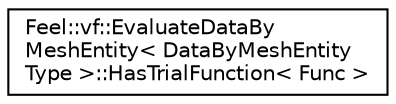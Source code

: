 digraph "Graphical Class Hierarchy"
{
 // LATEX_PDF_SIZE
  edge [fontname="Helvetica",fontsize="10",labelfontname="Helvetica",labelfontsize="10"];
  node [fontname="Helvetica",fontsize="10",shape=record];
  rankdir="LR";
  Node0 [label="Feel::vf::EvaluateDataBy\lMeshEntity\< DataByMeshEntity\lType \>::HasTrialFunction\< Func \>",height=0.2,width=0.4,color="black", fillcolor="white", style="filled",URL="$structFeel_1_1vf_1_1EvaluateDataByMeshEntity_1_1HasTrialFunction.html",tooltip=" "];
}
